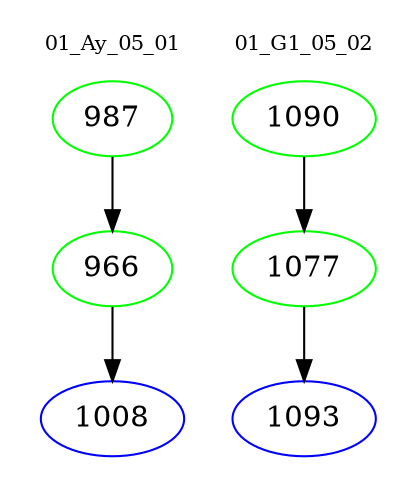 digraph{
subgraph cluster_0 {
color = white
label = "01_Ay_05_01";
fontsize=10;
T0_987 [label="987", color="green"]
T0_987 -> T0_966 [color="black"]
T0_966 [label="966", color="green"]
T0_966 -> T0_1008 [color="black"]
T0_1008 [label="1008", color="blue"]
}
subgraph cluster_1 {
color = white
label = "01_G1_05_02";
fontsize=10;
T1_1090 [label="1090", color="green"]
T1_1090 -> T1_1077 [color="black"]
T1_1077 [label="1077", color="green"]
T1_1077 -> T1_1093 [color="black"]
T1_1093 [label="1093", color="blue"]
}
}
